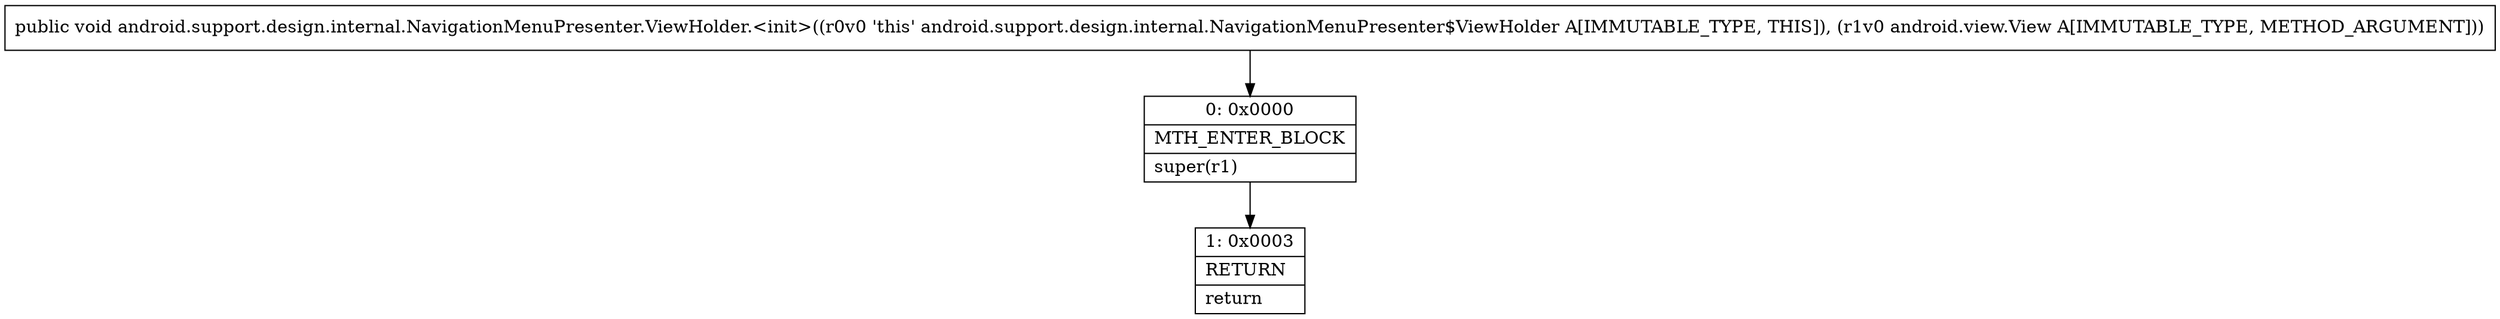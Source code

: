 digraph "CFG forandroid.support.design.internal.NavigationMenuPresenter.ViewHolder.\<init\>(Landroid\/view\/View;)V" {
Node_0 [shape=record,label="{0\:\ 0x0000|MTH_ENTER_BLOCK\l|super(r1)\l}"];
Node_1 [shape=record,label="{1\:\ 0x0003|RETURN\l|return\l}"];
MethodNode[shape=record,label="{public void android.support.design.internal.NavigationMenuPresenter.ViewHolder.\<init\>((r0v0 'this' android.support.design.internal.NavigationMenuPresenter$ViewHolder A[IMMUTABLE_TYPE, THIS]), (r1v0 android.view.View A[IMMUTABLE_TYPE, METHOD_ARGUMENT])) }"];
MethodNode -> Node_0;
Node_0 -> Node_1;
}

